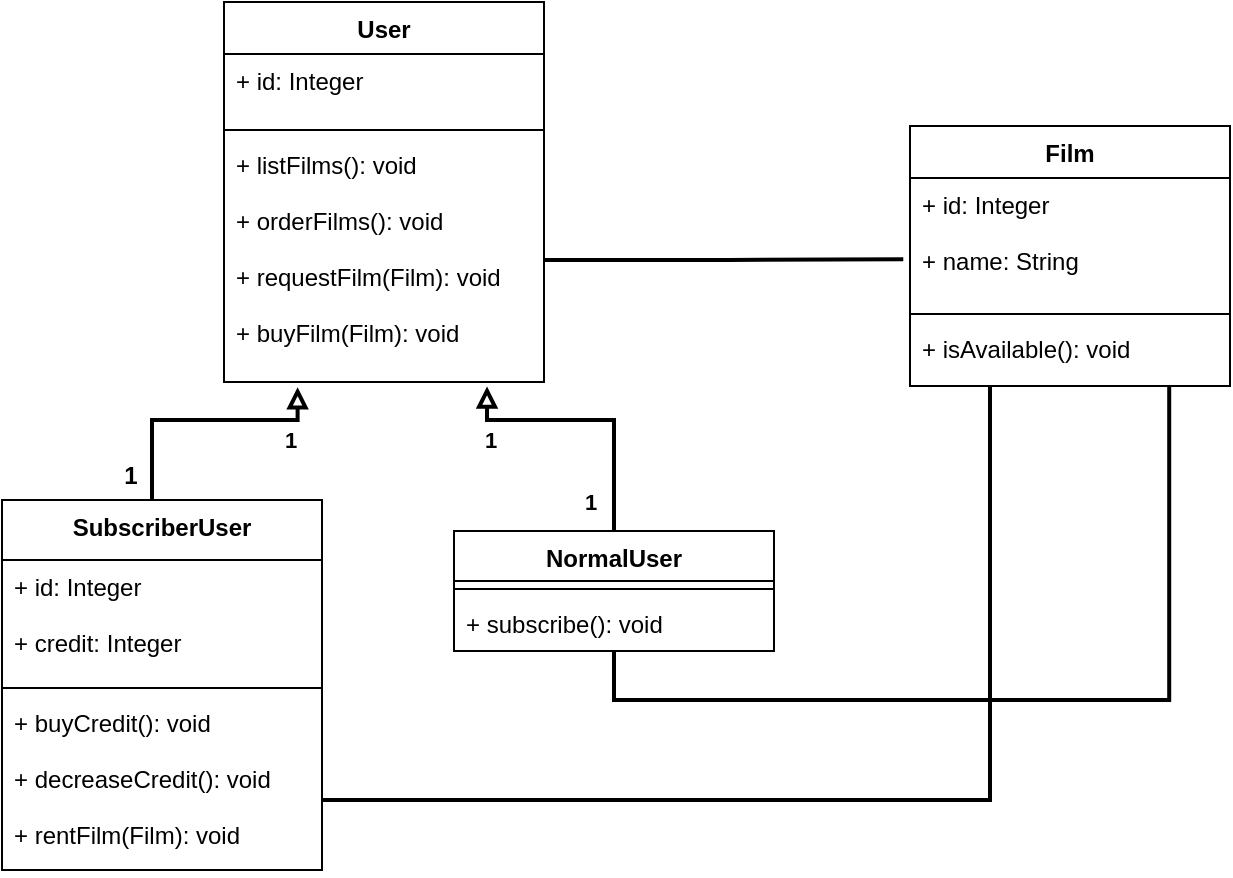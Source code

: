 <mxfile version="14.7.6" type="device"><diagram id="aiZaT5DMIqn5UuTuq2G4" name="Page-1"><mxGraphModel dx="1021" dy="481" grid="1" gridSize="10" guides="1" tooltips="1" connect="1" arrows="1" fold="1" page="1" pageScale="1" pageWidth="1169" pageHeight="827" math="0" shadow="0"><root><mxCell id="0"/><mxCell id="1" parent="0"/><mxCell id="4yOt0irSwCaK_tMf6W1a-1" value="User" style="swimlane;fontStyle=1;align=center;verticalAlign=top;childLayout=stackLayout;horizontal=1;startSize=26;horizontalStack=0;resizeParent=1;resizeParentMax=0;resizeLast=0;collapsible=1;marginBottom=0;" vertex="1" parent="1"><mxGeometry x="417" y="221" width="160" height="190" as="geometry"/></mxCell><mxCell id="4yOt0irSwCaK_tMf6W1a-2" value="+ id: Integer&#10;&#10;" style="text;strokeColor=none;fillColor=none;align=left;verticalAlign=top;spacingLeft=4;spacingRight=4;overflow=hidden;rotatable=0;points=[[0,0.5],[1,0.5]];portConstraint=eastwest;" vertex="1" parent="4yOt0irSwCaK_tMf6W1a-1"><mxGeometry y="26" width="160" height="34" as="geometry"/></mxCell><mxCell id="4yOt0irSwCaK_tMf6W1a-3" value="" style="line;strokeWidth=1;fillColor=none;align=left;verticalAlign=middle;spacingTop=-1;spacingLeft=3;spacingRight=3;rotatable=0;labelPosition=right;points=[];portConstraint=eastwest;" vertex="1" parent="4yOt0irSwCaK_tMf6W1a-1"><mxGeometry y="60" width="160" height="8" as="geometry"/></mxCell><mxCell id="4yOt0irSwCaK_tMf6W1a-50" value="+ listFilms(): void&#10;&#10;+ orderFilms(): void&#10;&#10;+ requestFilm(Film): void&#10;&#10;+ buyFilm(Film): void" style="text;strokeColor=none;fillColor=none;align=left;verticalAlign=top;spacingLeft=4;spacingRight=4;overflow=hidden;rotatable=0;points=[[0,0.5],[1,0.5]];portConstraint=eastwest;" vertex="1" parent="4yOt0irSwCaK_tMf6W1a-1"><mxGeometry y="68" width="160" height="122" as="geometry"/></mxCell><mxCell id="4yOt0irSwCaK_tMf6W1a-24" style="edgeStyle=orthogonalEdgeStyle;rounded=0;orthogonalLoop=1;jettySize=auto;html=1;endArrow=block;endFill=0;strokeWidth=2;entryX=0.23;entryY=1.021;entryDx=0;entryDy=0;entryPerimeter=0;" edge="1" parent="1" source="4yOt0irSwCaK_tMf6W1a-10" target="4yOt0irSwCaK_tMf6W1a-50"><mxGeometry relative="1" as="geometry"><mxPoint x="451" y="421" as="targetPoint"/><Array as="points"><mxPoint x="381" y="430"/><mxPoint x="454" y="430"/></Array></mxGeometry></mxCell><mxCell id="4yOt0irSwCaK_tMf6W1a-51" value="&lt;b&gt;&lt;font style=&quot;font-size: 12px&quot;&gt;1&lt;/font&gt;&lt;/b&gt;" style="edgeLabel;html=1;align=center;verticalAlign=middle;resizable=0;points=[];" vertex="1" connectable="0" parent="4yOt0irSwCaK_tMf6W1a-24"><mxGeometry x="-0.804" relative="1" as="geometry"><mxPoint x="-11" as="offset"/></mxGeometry></mxCell><mxCell id="4yOt0irSwCaK_tMf6W1a-52" value="&lt;b&gt;1&lt;/b&gt;" style="edgeLabel;html=1;align=center;verticalAlign=middle;resizable=0;points=[];" vertex="1" connectable="0" parent="4yOt0irSwCaK_tMf6W1a-24"><mxGeometry x="0.643" y="1" relative="1" as="geometry"><mxPoint x="3" y="11" as="offset"/></mxGeometry></mxCell><mxCell id="4yOt0irSwCaK_tMf6W1a-10" value="SubscriberUser" style="swimlane;fontStyle=1;align=center;verticalAlign=top;childLayout=stackLayout;horizontal=1;startSize=30;horizontalStack=0;resizeParent=1;resizeParentMax=0;resizeLast=0;collapsible=1;marginBottom=0;" vertex="1" parent="1"><mxGeometry x="306" y="470" width="160" height="185" as="geometry"/></mxCell><mxCell id="4yOt0irSwCaK_tMf6W1a-58" value="+ id: Integer&#10;&#10;+ credit: Integer" style="text;strokeColor=none;fillColor=none;align=left;verticalAlign=top;spacingLeft=4;spacingRight=4;overflow=hidden;rotatable=0;points=[[0,0.5],[1,0.5]];portConstraint=eastwest;" vertex="1" parent="4yOt0irSwCaK_tMf6W1a-10"><mxGeometry y="30" width="160" height="60" as="geometry"/></mxCell><mxCell id="4yOt0irSwCaK_tMf6W1a-12" value="" style="line;strokeWidth=1;fillColor=none;align=left;verticalAlign=middle;spacingTop=-1;spacingLeft=3;spacingRight=3;rotatable=0;labelPosition=right;points=[];portConstraint=eastwest;" vertex="1" parent="4yOt0irSwCaK_tMf6W1a-10"><mxGeometry y="90" width="160" height="8" as="geometry"/></mxCell><mxCell id="4yOt0irSwCaK_tMf6W1a-32" value="+ buyCredit(): void&#10;&#10;+ decreaseCredit(): void&#10;&#10;+ rentFilm(Film): void&#10;" style="text;strokeColor=none;fillColor=none;align=left;verticalAlign=top;spacingLeft=4;spacingRight=4;overflow=hidden;rotatable=0;points=[[0,0.5],[1,0.5]];portConstraint=eastwest;" vertex="1" parent="4yOt0irSwCaK_tMf6W1a-10"><mxGeometry y="98" width="160" height="87" as="geometry"/></mxCell><mxCell id="4yOt0irSwCaK_tMf6W1a-25" style="edgeStyle=orthogonalEdgeStyle;rounded=0;orthogonalLoop=1;jettySize=auto;html=1;exitX=0.5;exitY=0;exitDx=0;exitDy=0;endArrow=block;endFill=0;strokeWidth=2;entryX=0.822;entryY=1.018;entryDx=0;entryDy=0;entryPerimeter=0;" edge="1" parent="1" source="4yOt0irSwCaK_tMf6W1a-14" target="4yOt0irSwCaK_tMf6W1a-50"><mxGeometry relative="1" as="geometry"><mxPoint x="551" y="409" as="targetPoint"/><Array as="points"><mxPoint x="612" y="430"/><mxPoint x="549" y="430"/></Array></mxGeometry></mxCell><mxCell id="4yOt0irSwCaK_tMf6W1a-53" value="&lt;b&gt;1&lt;/b&gt;" style="edgeLabel;html=1;align=center;verticalAlign=middle;resizable=0;points=[];" vertex="1" connectable="0" parent="4yOt0irSwCaK_tMf6W1a-25"><mxGeometry x="0.66" relative="1" as="geometry"><mxPoint x="-5" y="10" as="offset"/></mxGeometry></mxCell><mxCell id="4yOt0irSwCaK_tMf6W1a-54" value="&lt;b&gt;1&lt;/b&gt;" style="edgeLabel;html=1;align=center;verticalAlign=middle;resizable=0;points=[];" vertex="1" connectable="0" parent="4yOt0irSwCaK_tMf6W1a-25"><mxGeometry x="-0.707" y="-1" relative="1" as="geometry"><mxPoint x="-13" y="5" as="offset"/></mxGeometry></mxCell><mxCell id="4yOt0irSwCaK_tMf6W1a-57" style="edgeStyle=orthogonalEdgeStyle;rounded=0;orthogonalLoop=1;jettySize=auto;html=1;entryX=0.81;entryY=1.006;entryDx=0;entryDy=0;entryPerimeter=0;endArrow=none;endFill=0;strokeWidth=2;" edge="1" parent="1" source="4yOt0irSwCaK_tMf6W1a-14" target="4yOt0irSwCaK_tMf6W1a-37"><mxGeometry relative="1" as="geometry"><Array as="points"><mxPoint x="612" y="570"/><mxPoint x="890" y="570"/></Array></mxGeometry></mxCell><mxCell id="4yOt0irSwCaK_tMf6W1a-14" value="NormalUser" style="swimlane;fontStyle=1;align=center;verticalAlign=top;childLayout=stackLayout;horizontal=1;startSize=25;horizontalStack=0;resizeParent=1;resizeParentMax=0;resizeLast=0;collapsible=1;marginBottom=0;" vertex="1" parent="1"><mxGeometry x="532" y="485.5" width="160" height="60" as="geometry"/></mxCell><mxCell id="4yOt0irSwCaK_tMf6W1a-16" value="" style="line;strokeWidth=1;fillColor=none;align=left;verticalAlign=middle;spacingTop=-1;spacingLeft=3;spacingRight=3;rotatable=0;labelPosition=right;points=[];portConstraint=eastwest;" vertex="1" parent="4yOt0irSwCaK_tMf6W1a-14"><mxGeometry y="25" width="160" height="8" as="geometry"/></mxCell><mxCell id="4yOt0irSwCaK_tMf6W1a-33" value="+ subscribe(): void" style="text;strokeColor=none;fillColor=none;align=left;verticalAlign=top;spacingLeft=4;spacingRight=4;overflow=hidden;rotatable=0;points=[[0,0.5],[1,0.5]];portConstraint=eastwest;" vertex="1" parent="4yOt0irSwCaK_tMf6W1a-14"><mxGeometry y="33" width="160" height="27" as="geometry"/></mxCell><mxCell id="4yOt0irSwCaK_tMf6W1a-34" value="Film" style="swimlane;fontStyle=1;align=center;verticalAlign=top;childLayout=stackLayout;horizontal=1;startSize=26;horizontalStack=0;resizeParent=1;resizeParentMax=0;resizeLast=0;collapsible=1;marginBottom=0;" vertex="1" parent="1"><mxGeometry x="760" y="283" width="160" height="130" as="geometry"/></mxCell><mxCell id="4yOt0irSwCaK_tMf6W1a-35" value="+ id: Integer&#10;&#10;+ name: String" style="text;strokeColor=none;fillColor=none;align=left;verticalAlign=top;spacingLeft=4;spacingRight=4;overflow=hidden;rotatable=0;points=[[0,0.5],[1,0.5]];portConstraint=eastwest;" vertex="1" parent="4yOt0irSwCaK_tMf6W1a-34"><mxGeometry y="26" width="160" height="64" as="geometry"/></mxCell><mxCell id="4yOt0irSwCaK_tMf6W1a-36" value="" style="line;strokeWidth=1;fillColor=none;align=left;verticalAlign=middle;spacingTop=-1;spacingLeft=3;spacingRight=3;rotatable=0;labelPosition=right;points=[];portConstraint=eastwest;" vertex="1" parent="4yOt0irSwCaK_tMf6W1a-34"><mxGeometry y="90" width="160" height="8" as="geometry"/></mxCell><mxCell id="4yOt0irSwCaK_tMf6W1a-37" value="+ isAvailable(): void" style="text;strokeColor=none;fillColor=none;align=left;verticalAlign=top;spacingLeft=4;spacingRight=4;overflow=hidden;rotatable=0;points=[[0,0.5],[1,0.5]];portConstraint=eastwest;" vertex="1" parent="4yOt0irSwCaK_tMf6W1a-34"><mxGeometry y="98" width="160" height="32" as="geometry"/></mxCell><mxCell id="4yOt0irSwCaK_tMf6W1a-55" style="edgeStyle=orthogonalEdgeStyle;rounded=0;orthogonalLoop=1;jettySize=auto;html=1;entryX=-0.021;entryY=0.635;entryDx=0;entryDy=0;entryPerimeter=0;endArrow=none;endFill=0;strokeWidth=2;" edge="1" parent="1" source="4yOt0irSwCaK_tMf6W1a-50" target="4yOt0irSwCaK_tMf6W1a-35"><mxGeometry relative="1" as="geometry"/></mxCell><mxCell id="4yOt0irSwCaK_tMf6W1a-56" style="edgeStyle=orthogonalEdgeStyle;rounded=0;orthogonalLoop=1;jettySize=auto;html=1;endArrow=none;endFill=0;strokeWidth=2;" edge="1" parent="1" source="4yOt0irSwCaK_tMf6W1a-32" target="4yOt0irSwCaK_tMf6W1a-37"><mxGeometry relative="1" as="geometry"><Array as="points"><mxPoint x="800" y="620"/></Array></mxGeometry></mxCell></root></mxGraphModel></diagram></mxfile>